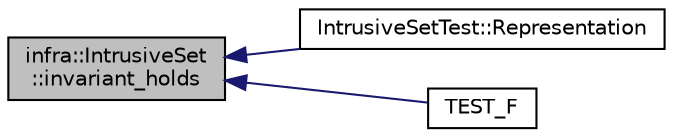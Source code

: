 digraph "infra::IntrusiveSet::invariant_holds"
{
 // INTERACTIVE_SVG=YES
  edge [fontname="Helvetica",fontsize="10",labelfontname="Helvetica",labelfontsize="10"];
  node [fontname="Helvetica",fontsize="10",shape=record];
  rankdir="LR";
  Node23 [label="infra::IntrusiveSet\l::invariant_holds",height=0.2,width=0.4,color="black", fillcolor="grey75", style="filled", fontcolor="black"];
  Node23 -> Node24 [dir="back",color="midnightblue",fontsize="10",style="solid",fontname="Helvetica"];
  Node24 [label="IntrusiveSetTest::Representation",height=0.2,width=0.4,color="black", fillcolor="white", style="filled",URL="$d6/d35/class_intrusive_set_test.html#a70690550366ed803acec0d3f1dbc7b91"];
  Node23 -> Node25 [dir="back",color="midnightblue",fontsize="10",style="solid",fontname="Helvetica"];
  Node25 [label="TEST_F",height=0.2,width=0.4,color="black", fillcolor="white", style="filled",URL="$d1/d0b/_test_intrusive_set_8cpp.html#a07a2bd36dbde825e43a971913d9172ab"];
}
